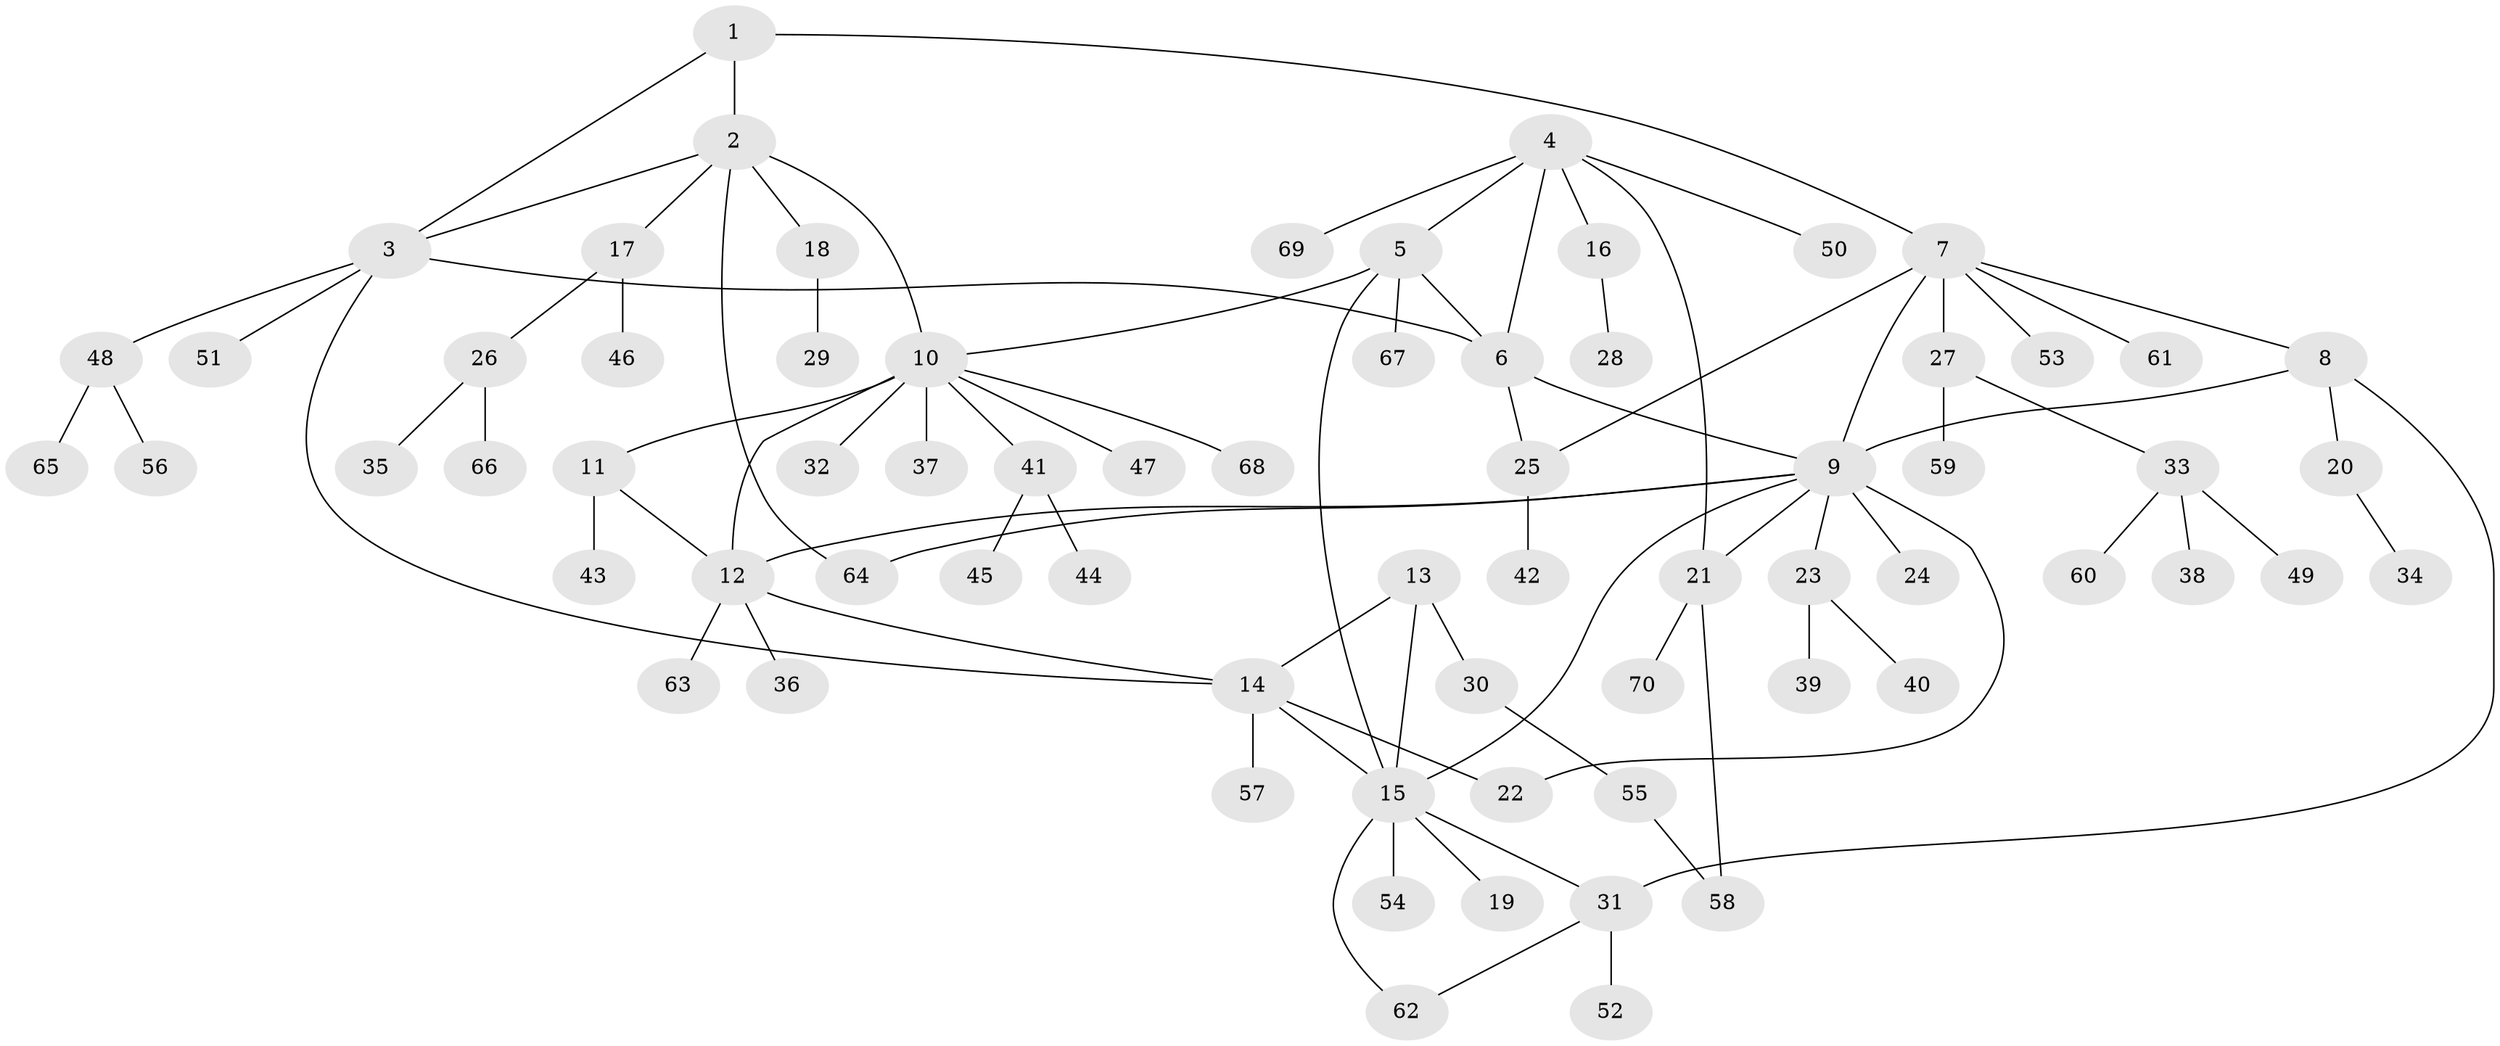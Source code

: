 // coarse degree distribution, {7: 0.08163265306122448, 5: 0.02040816326530612, 4: 0.061224489795918366, 11: 0.02040816326530612, 9: 0.02040816326530612, 3: 0.08163265306122448, 6: 0.02040816326530612, 2: 0.14285714285714285, 1: 0.5510204081632653}
// Generated by graph-tools (version 1.1) at 2025/19/03/04/25 18:19:46]
// undirected, 70 vertices, 87 edges
graph export_dot {
graph [start="1"]
  node [color=gray90,style=filled];
  1;
  2;
  3;
  4;
  5;
  6;
  7;
  8;
  9;
  10;
  11;
  12;
  13;
  14;
  15;
  16;
  17;
  18;
  19;
  20;
  21;
  22;
  23;
  24;
  25;
  26;
  27;
  28;
  29;
  30;
  31;
  32;
  33;
  34;
  35;
  36;
  37;
  38;
  39;
  40;
  41;
  42;
  43;
  44;
  45;
  46;
  47;
  48;
  49;
  50;
  51;
  52;
  53;
  54;
  55;
  56;
  57;
  58;
  59;
  60;
  61;
  62;
  63;
  64;
  65;
  66;
  67;
  68;
  69;
  70;
  1 -- 2;
  1 -- 3;
  1 -- 7;
  2 -- 3;
  2 -- 10;
  2 -- 17;
  2 -- 18;
  2 -- 64;
  3 -- 6;
  3 -- 14;
  3 -- 48;
  3 -- 51;
  4 -- 5;
  4 -- 6;
  4 -- 16;
  4 -- 21;
  4 -- 50;
  4 -- 69;
  5 -- 6;
  5 -- 10;
  5 -- 15;
  5 -- 67;
  6 -- 9;
  6 -- 25;
  7 -- 8;
  7 -- 9;
  7 -- 25;
  7 -- 27;
  7 -- 53;
  7 -- 61;
  8 -- 9;
  8 -- 20;
  8 -- 31;
  9 -- 12;
  9 -- 15;
  9 -- 21;
  9 -- 22;
  9 -- 23;
  9 -- 24;
  9 -- 64;
  10 -- 11;
  10 -- 12;
  10 -- 32;
  10 -- 37;
  10 -- 41;
  10 -- 47;
  10 -- 68;
  11 -- 12;
  11 -- 43;
  12 -- 14;
  12 -- 36;
  12 -- 63;
  13 -- 14;
  13 -- 15;
  13 -- 30;
  14 -- 15;
  14 -- 22;
  14 -- 57;
  15 -- 19;
  15 -- 31;
  15 -- 54;
  15 -- 62;
  16 -- 28;
  17 -- 26;
  17 -- 46;
  18 -- 29;
  20 -- 34;
  21 -- 58;
  21 -- 70;
  23 -- 39;
  23 -- 40;
  25 -- 42;
  26 -- 35;
  26 -- 66;
  27 -- 33;
  27 -- 59;
  30 -- 55;
  31 -- 52;
  31 -- 62;
  33 -- 38;
  33 -- 49;
  33 -- 60;
  41 -- 44;
  41 -- 45;
  48 -- 56;
  48 -- 65;
  55 -- 58;
}
